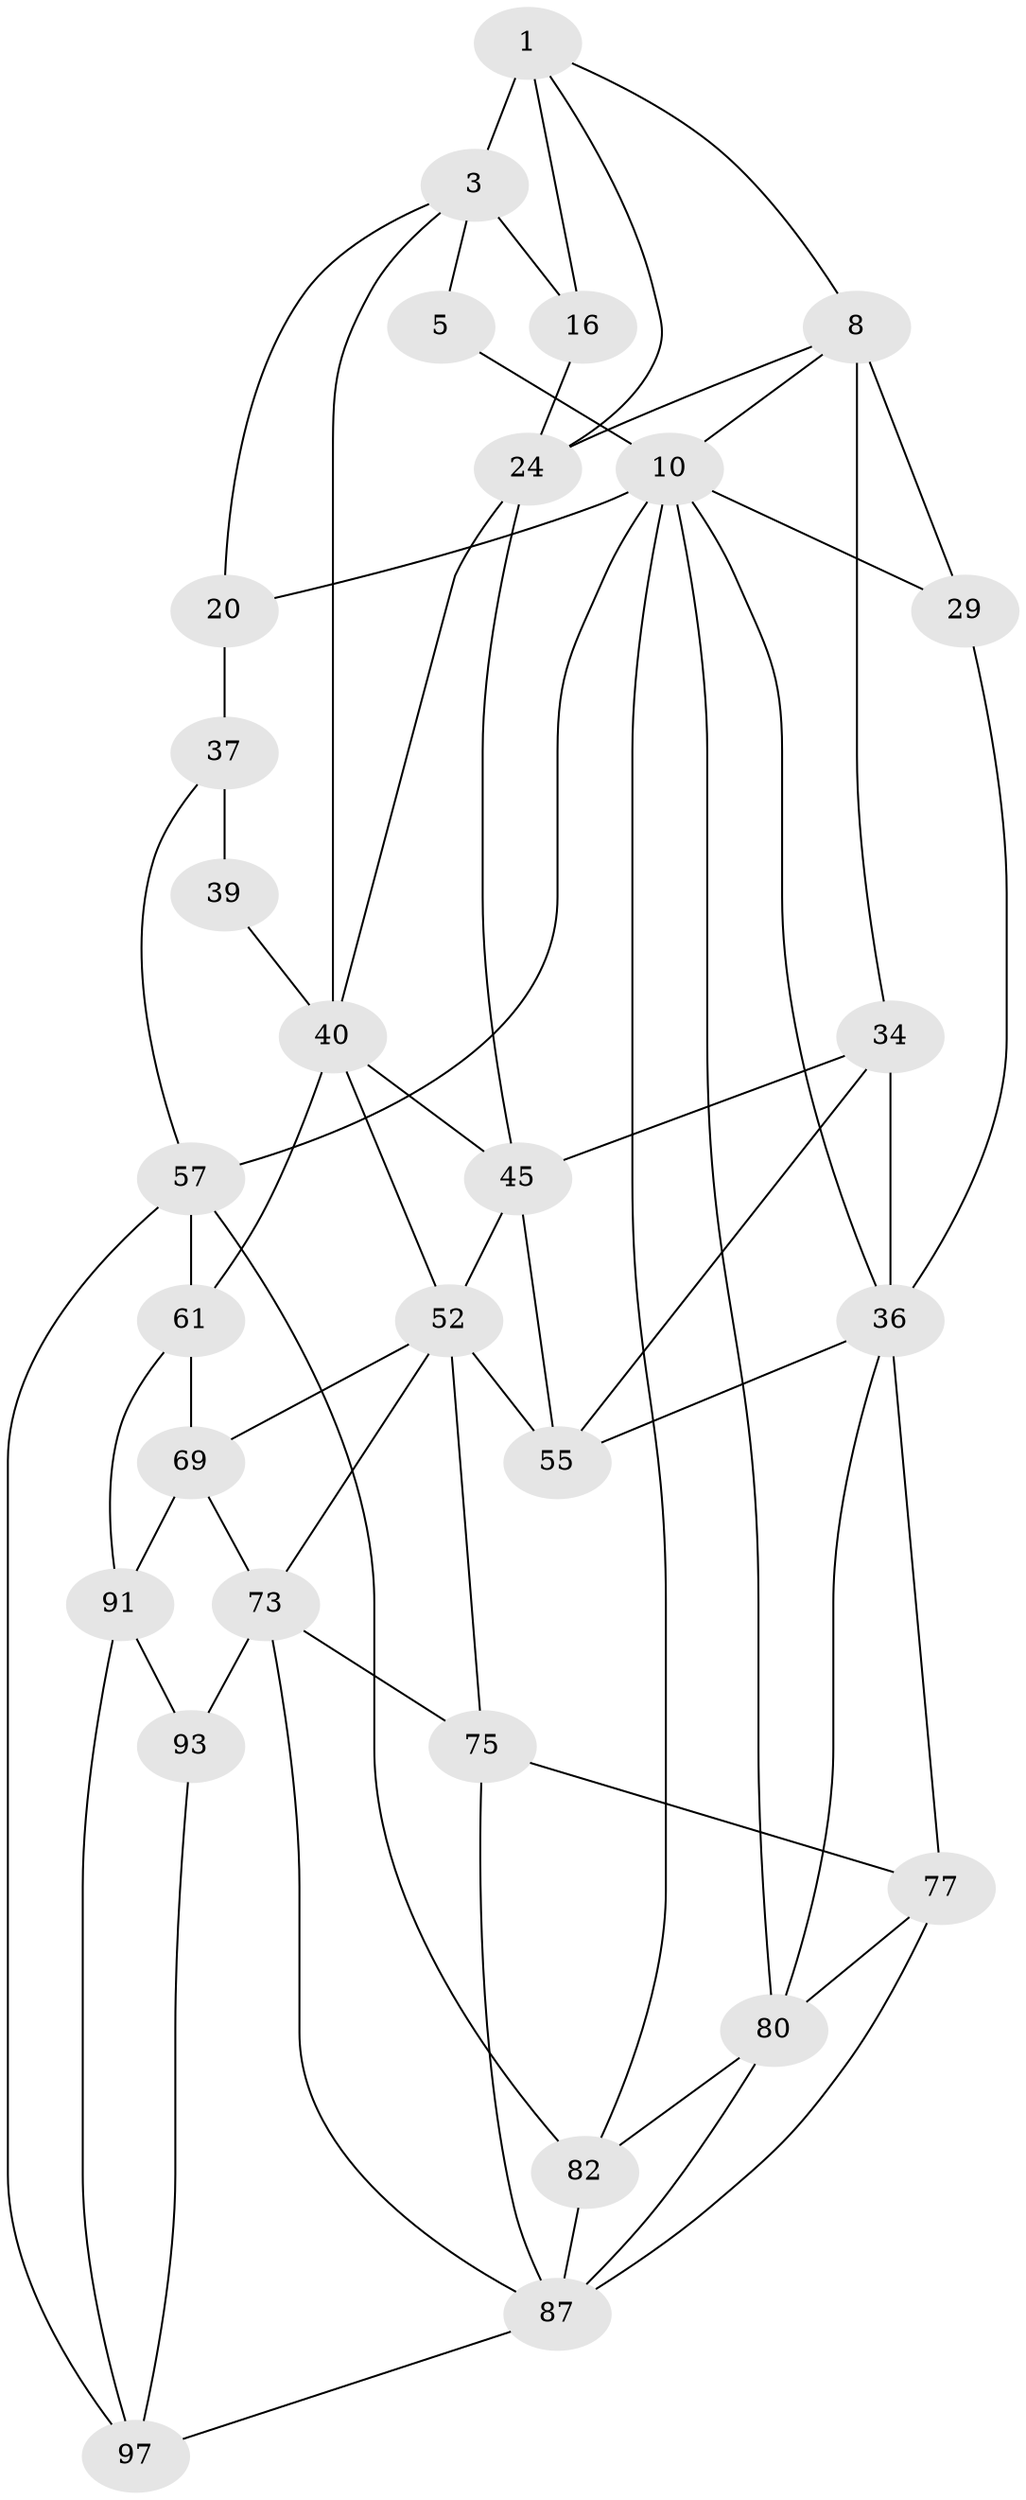 // original degree distribution, {3: 0.030303030303030304, 4: 0.2222222222222222, 5: 0.5353535353535354, 6: 0.21212121212121213}
// Generated by graph-tools (version 1.1) at 2025/21/03/04/25 18:21:39]
// undirected, 29 vertices, 63 edges
graph export_dot {
graph [start="1"]
  node [color=gray90,style=filled];
  1 [pos="+0.7205000189400103+0",super="+2+7"];
  3 [pos="+0.7712777613905559+0.04151582376023126",super="+4+11"];
  5 [pos="+1+0",super="+6+13"];
  8 [pos="+0.4755983000095219+0.033739366149857765",super="+26+9"];
  10 [pos="+0.3132254163002639+0",super="+14+31"];
  16 [pos="+0.8233740097625574+0.13500619956212562",super="+28"];
  20 [pos="+0.9696917185983644+0.16094641491259037",super="+22+21"];
  24 [pos="+0.7069613163342536+0.2070864423109724",super="+25+41"];
  29 [pos="+0.3260923732562779+0",super="+30"];
  34 [pos="+0.368577701729542+0.34016101436858925",super="+35+44"];
  36 [pos="+0.21453494311905733+0.464007620296432",super="+59"];
  37 [pos="+1+0.2364983038976264",super="+38+50"];
  39 [pos="+1+0.28085940380629204",super="+48"];
  40 [pos="+0.9074353597337335+0.29967760697197565",super="+42"];
  45 [pos="+0.613202989922703+0.30902970626494186",super="+46"];
  52 [pos="+0.6643474416384337+0.481128178345069",super="+66"];
  55 [pos="+0.6355588524110014+0.482659195537254",super="+64+56"];
  57 [pos="+1+1",super="+96+58"];
  61 [pos="+1+0.7006433626253982",super="+95+62"];
  69 [pos="+0.7625622348106806+0.725691631267934",super="+72"];
  73 [pos="+0.6694345958863537+0.8152821422774186",super="+90"];
  75 [pos="+0.4940189637944019+0.7854327956966882",super="+78+76"];
  77 [pos="+0.3515859482653318+0.6924920055306047",super="+79"];
  80 [pos="+0.2687689460273537+0.8765608805076976",super="+81"];
  82 [pos="+0+1"];
  87 [pos="+0.5363589235207119+0.9099090575454767",super="+88"];
  91 [pos="+0.8125097760112895+0.8356246060009211",super="+92"];
  93 [pos="+0.6781028653405432+0.9919621811544277"];
  97 [pos="+0.9656741095688878+1",super="+99"];
  1 -- 3 [weight=3];
  1 -- 16;
  1 -- 8;
  1 -- 24;
  3 -- 16 [weight=2];
  3 -- 20;
  3 -- 5 [weight=2];
  3 -- 40;
  5 -- 10 [weight=2];
  8 -- 34 [weight=2];
  8 -- 29 [weight=2];
  8 -- 10;
  8 -- 24;
  10 -- 57;
  10 -- 82;
  10 -- 29;
  10 -- 20;
  10 -- 36;
  10 -- 80;
  16 -- 24;
  20 -- 37 [weight=2];
  24 -- 45;
  24 -- 40;
  29 -- 36;
  34 -- 36;
  34 -- 55;
  34 -- 45 [weight=2];
  36 -- 55 [weight=2];
  36 -- 77;
  36 -- 80;
  37 -- 39 [weight=2];
  37 -- 57;
  39 -- 40 [weight=2];
  40 -- 52;
  40 -- 45;
  40 -- 61;
  45 -- 52;
  45 -- 55;
  52 -- 69;
  52 -- 55;
  52 -- 73;
  52 -- 75 [weight=2];
  57 -- 82;
  57 -- 97;
  57 -- 61 [weight=2];
  61 -- 91;
  61 -- 69 [weight=2];
  69 -- 73;
  69 -- 91;
  73 -- 93;
  73 -- 87;
  73 -- 75;
  75 -- 87;
  75 -- 77 [weight=2];
  77 -- 80;
  77 -- 87;
  80 -- 82;
  80 -- 87;
  82 -- 87;
  87 -- 97;
  91 -- 97;
  91 -- 93;
  93 -- 97;
}
